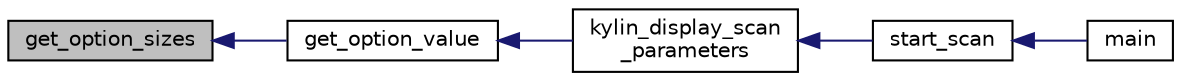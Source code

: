 digraph "get_option_sizes"
{
  edge [fontname="Helvetica",fontsize="10",labelfontname="Helvetica",labelfontsize="10"];
  node [fontname="Helvetica",fontsize="10",shape=record];
  rankdir="LR";
  Node60 [label="get_option_sizes",height=0.2,width=0.4,color="black", fillcolor="grey75", style="filled", fontcolor="black"];
  Node60 -> Node61 [dir="back",color="midnightblue",fontsize="10",style="solid"];
  Node61 [label="get_option_value",height=0.2,width=0.4,color="black", fillcolor="white", style="filled",URL="$kylin__sane_8c.html#af892e52d691cd52602c4d2b5c72f6e02"];
  Node61 -> Node62 [dir="back",color="midnightblue",fontsize="10",style="solid"];
  Node62 [label="kylin_display_scan\l_parameters",height=0.2,width=0.4,color="black", fillcolor="white", style="filled",URL="$kylin__sane_8c.html#aaf24d1bc9e8c8b43afa56bbfd6a71475"];
  Node62 -> Node63 [dir="back",color="midnightblue",fontsize="10",style="solid"];
  Node63 [label="start_scan",height=0.2,width=0.4,color="black", fillcolor="white", style="filled",URL="$kylin__sane_8h.html#a2b640f15a12501131e316d17025fb5ac"];
  Node63 -> Node64 [dir="back",color="midnightblue",fontsize="10",style="solid"];
  Node64 [label="main",height=0.2,width=0.4,color="black", fillcolor="white", style="filled",URL="$main_8c.html#ae66f6b31b5ad750f1fe042a706a4e3d4"];
}

